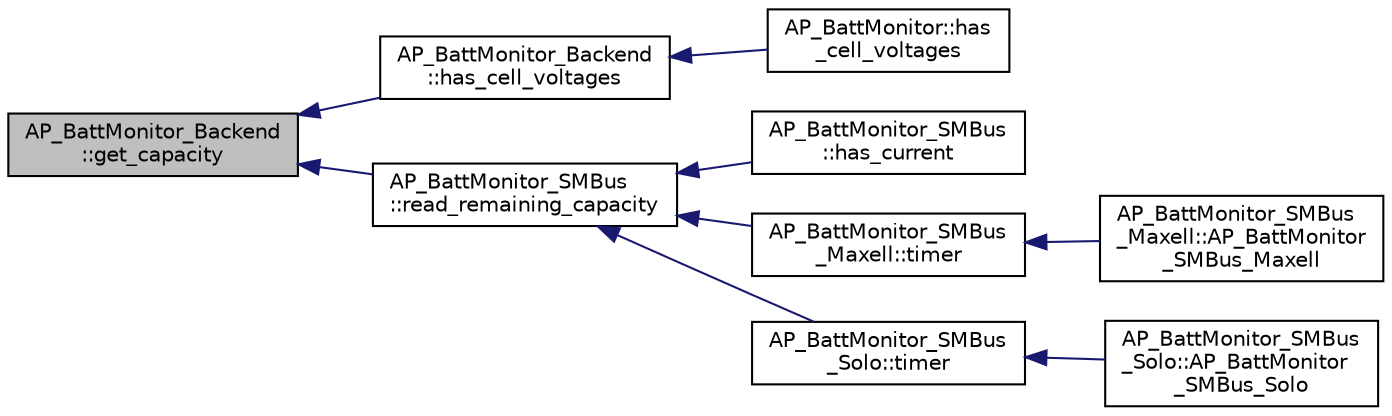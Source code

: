 digraph "AP_BattMonitor_Backend::get_capacity"
{
 // INTERACTIVE_SVG=YES
  edge [fontname="Helvetica",fontsize="10",labelfontname="Helvetica",labelfontsize="10"];
  node [fontname="Helvetica",fontsize="10",shape=record];
  rankdir="LR";
  Node1 [label="AP_BattMonitor_Backend\l::get_capacity",height=0.2,width=0.4,color="black", fillcolor="grey75", style="filled", fontcolor="black"];
  Node1 -> Node2 [dir="back",color="midnightblue",fontsize="10",style="solid",fontname="Helvetica"];
  Node2 [label="AP_BattMonitor_Backend\l::has_cell_voltages",height=0.2,width=0.4,color="black", fillcolor="white", style="filled",URL="$classAP__BattMonitor__Backend.html#aaa9e3566f7a500d2a97eb61bcd8aab40"];
  Node2 -> Node3 [dir="back",color="midnightblue",fontsize="10",style="solid",fontname="Helvetica"];
  Node3 [label="AP_BattMonitor::has\l_cell_voltages",height=0.2,width=0.4,color="black", fillcolor="white", style="filled",URL="$classAP__BattMonitor.html#a03348ed276d31bccabcca3d08a944f68"];
  Node1 -> Node4 [dir="back",color="midnightblue",fontsize="10",style="solid",fontname="Helvetica"];
  Node4 [label="AP_BattMonitor_SMBus\l::read_remaining_capacity",height=0.2,width=0.4,color="black", fillcolor="white", style="filled",URL="$classAP__BattMonitor__SMBus.html#abb6ff8cbfa527757eaa6042c46a69c65"];
  Node4 -> Node5 [dir="back",color="midnightblue",fontsize="10",style="solid",fontname="Helvetica"];
  Node5 [label="AP_BattMonitor_SMBus\l::has_current",height=0.2,width=0.4,color="black", fillcolor="white", style="filled",URL="$classAP__BattMonitor__SMBus.html#a20acd1e39545dcc38e005c00edddf00c",tooltip="returns true if battery monitor instance provides current info "];
  Node4 -> Node6 [dir="back",color="midnightblue",fontsize="10",style="solid",fontname="Helvetica"];
  Node6 [label="AP_BattMonitor_SMBus\l_Maxell::timer",height=0.2,width=0.4,color="black", fillcolor="white", style="filled",URL="$classAP__BattMonitor__SMBus__Maxell.html#a9774b2c0d3b19a74ff3ef14be93508f0"];
  Node6 -> Node7 [dir="back",color="midnightblue",fontsize="10",style="solid",fontname="Helvetica"];
  Node7 [label="AP_BattMonitor_SMBus\l_Maxell::AP_BattMonitor\l_SMBus_Maxell",height=0.2,width=0.4,color="black", fillcolor="white", style="filled",URL="$classAP__BattMonitor__SMBus__Maxell.html#a5e936d4bf53f5c77658a2af8cca9682e"];
  Node4 -> Node8 [dir="back",color="midnightblue",fontsize="10",style="solid",fontname="Helvetica"];
  Node8 [label="AP_BattMonitor_SMBus\l_Solo::timer",height=0.2,width=0.4,color="black", fillcolor="white", style="filled",URL="$classAP__BattMonitor__SMBus__Solo.html#a2c97ca22c71a9ca709a48ce68f6914cd"];
  Node8 -> Node9 [dir="back",color="midnightblue",fontsize="10",style="solid",fontname="Helvetica"];
  Node9 [label="AP_BattMonitor_SMBus\l_Solo::AP_BattMonitor\l_SMBus_Solo",height=0.2,width=0.4,color="black", fillcolor="white", style="filled",URL="$classAP__BattMonitor__SMBus__Solo.html#a461a488e2a9abe8c5fa6e078fd45452e"];
}
